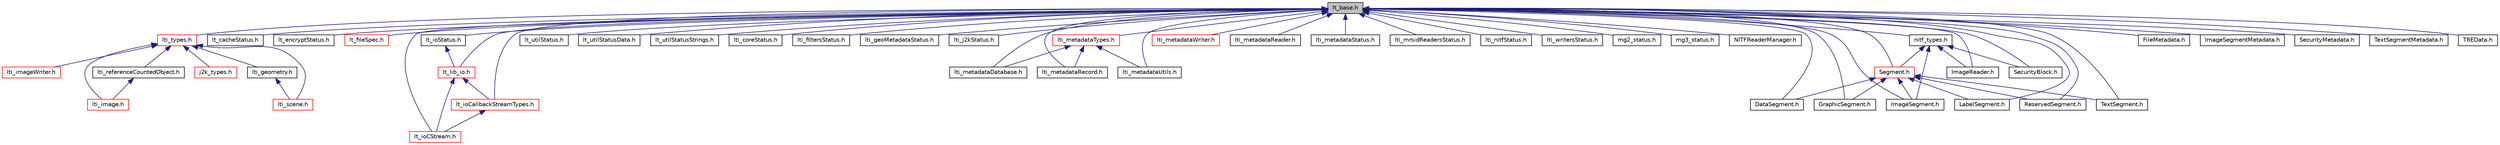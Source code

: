 digraph "lt_base.h"
{
  bgcolor="transparent";
  edge [fontname="Helvetica",fontsize="10",labelfontname="Helvetica",labelfontsize="10"];
  node [fontname="Helvetica",fontsize="10",shape=record];
  Node1 [label="lt_base.h",height=0.2,width=0.4,color="black", fillcolor="grey75", style="filled" fontcolor="black"];
  Node1 -> Node2 [dir="back",color="midnightblue",fontsize="10",style="solid",fontname="Helvetica"];
  Node2 [label="lti_types.h",height=0.2,width=0.4,color="red",URL="$a00209.html",tooltip="This file contains a number of enums, typedefs, etc, that are used throughout the MrSID SDK..."];
  Node2 -> Node3 [dir="back",color="midnightblue",fontsize="10",style="solid",fontname="Helvetica"];
  Node3 [label="lti_imageWriter.h",height=0.2,width=0.4,color="red",URL="$a00184.html"];
  Node2 -> Node4 [dir="back",color="midnightblue",fontsize="10",style="solid",fontname="Helvetica"];
  Node4 [label="lti_scene.h",height=0.2,width=0.4,color="red",URL="$a00205.html"];
  Node2 -> Node5 [dir="back",color="midnightblue",fontsize="10",style="solid",fontname="Helvetica"];
  Node5 [label="lti_geometry.h",height=0.2,width=0.4,color="black",URL="$a00177.html"];
  Node5 -> Node4 [dir="back",color="midnightblue",fontsize="10",style="solid",fontname="Helvetica"];
  Node2 -> Node6 [dir="back",color="midnightblue",fontsize="10",style="solid",fontname="Helvetica"];
  Node6 [label="j2k_types.h",height=0.2,width=0.4,color="red",URL="$a00136.html"];
  Node2 -> Node7 [dir="back",color="midnightblue",fontsize="10",style="solid",fontname="Helvetica"];
  Node7 [label="lti_image.h",height=0.2,width=0.4,color="red",URL="$a00178.html"];
  Node2 -> Node8 [dir="back",color="midnightblue",fontsize="10",style="solid",fontname="Helvetica"];
  Node8 [label="lti_referenceCountedObject.h",height=0.2,width=0.4,color="black",URL="$a00203.html"];
  Node8 -> Node7 [dir="back",color="midnightblue",fontsize="10",style="solid",fontname="Helvetica"];
  Node1 -> Node9 [dir="back",color="midnightblue",fontsize="10",style="solid",fontname="Helvetica"];
  Node9 [label="lt_cacheStatus.h",height=0.2,width=0.4,color="black",URL="$a00141.html"];
  Node1 -> Node10 [dir="back",color="midnightblue",fontsize="10",style="solid",fontname="Helvetica"];
  Node10 [label="lt_encryptStatus.h",height=0.2,width=0.4,color="black",URL="$a00143.html"];
  Node1 -> Node11 [dir="back",color="midnightblue",fontsize="10",style="solid",fontname="Helvetica"];
  Node11 [label="lt_fileSpec.h",height=0.2,width=0.4,color="red",URL="$a00144.html"];
  Node1 -> Node12 [dir="back",color="midnightblue",fontsize="10",style="solid",fontname="Helvetica"];
  Node12 [label="lt_lib_io.h",height=0.2,width=0.4,color="red",URL="$a00155.html",tooltip="Support for the IO classes. "];
  Node12 -> Node13 [dir="back",color="midnightblue",fontsize="10",style="solid",fontname="Helvetica"];
  Node13 [label="lt_ioCallbackStreamTypes.h",height=0.2,width=0.4,color="red",URL="$a00147.html"];
  Node13 -> Node14 [dir="back",color="midnightblue",fontsize="10",style="solid",fontname="Helvetica"];
  Node14 [label="lt_ioCStream.h",height=0.2,width=0.4,color="red",URL="$a00148.html"];
  Node12 -> Node14 [dir="back",color="midnightblue",fontsize="10",style="solid",fontname="Helvetica"];
  Node1 -> Node15 [dir="back",color="midnightblue",fontsize="10",style="solid",fontname="Helvetica"];
  Node15 [label="lt_ioStatus.h",height=0.2,width=0.4,color="black",URL="$a00152.html"];
  Node15 -> Node12 [dir="back",color="midnightblue",fontsize="10",style="solid",fontname="Helvetica"];
  Node1 -> Node13 [dir="back",color="midnightblue",fontsize="10",style="solid",fontname="Helvetica"];
  Node1 -> Node14 [dir="back",color="midnightblue",fontsize="10",style="solid",fontname="Helvetica"];
  Node1 -> Node16 [dir="back",color="midnightblue",fontsize="10",style="solid",fontname="Helvetica"];
  Node16 [label="lt_utilStatus.h",height=0.2,width=0.4,color="black",URL="$a00160.html"];
  Node1 -> Node17 [dir="back",color="midnightblue",fontsize="10",style="solid",fontname="Helvetica"];
  Node17 [label="lt_utilStatusData.h",height=0.2,width=0.4,color="black",URL="$a00161.html"];
  Node1 -> Node18 [dir="back",color="midnightblue",fontsize="10",style="solid",fontname="Helvetica"];
  Node18 [label="lt_utilStatusStrings.h",height=0.2,width=0.4,color="black",URL="$a00162.html",tooltip="Status code / error string support. "];
  Node1 -> Node19 [dir="back",color="midnightblue",fontsize="10",style="solid",fontname="Helvetica"];
  Node19 [label="lti_coreStatus.h",height=0.2,width=0.4,color="black",URL="$a00167.html"];
  Node1 -> Node20 [dir="back",color="midnightblue",fontsize="10",style="solid",fontname="Helvetica"];
  Node20 [label="lti_filtersStatus.h",height=0.2,width=0.4,color="black",URL="$a00172.html"];
  Node1 -> Node21 [dir="back",color="midnightblue",fontsize="10",style="solid",fontname="Helvetica"];
  Node21 [label="lti_geoMetadataStatus.h",height=0.2,width=0.4,color="black",URL="$a00176.html"];
  Node1 -> Node22 [dir="back",color="midnightblue",fontsize="10",style="solid",fontname="Helvetica"];
  Node22 [label="lti_j2kStatus.h",height=0.2,width=0.4,color="black",URL="$a00185.html"];
  Node1 -> Node23 [dir="back",color="midnightblue",fontsize="10",style="solid",fontname="Helvetica"];
  Node23 [label="lti_metadataDatabase.h",height=0.2,width=0.4,color="black",URL="$a00186.html"];
  Node1 -> Node24 [dir="back",color="midnightblue",fontsize="10",style="solid",fontname="Helvetica"];
  Node24 [label="lti_metadataTypes.h",height=0.2,width=0.4,color="red",URL="$a00191.html"];
  Node24 -> Node23 [dir="back",color="midnightblue",fontsize="10",style="solid",fontname="Helvetica"];
  Node24 -> Node25 [dir="back",color="midnightblue",fontsize="10",style="solid",fontname="Helvetica"];
  Node25 [label="lti_metadataRecord.h",height=0.2,width=0.4,color="black",URL="$a00189.html"];
  Node24 -> Node26 [dir="back",color="midnightblue",fontsize="10",style="solid",fontname="Helvetica"];
  Node26 [label="lti_metadataUtils.h",height=0.2,width=0.4,color="black",URL="$a00192.html"];
  Node1 -> Node27 [dir="back",color="midnightblue",fontsize="10",style="solid",fontname="Helvetica"];
  Node27 [label="lti_metadataWriter.h",height=0.2,width=0.4,color="red",URL="$a00193.html"];
  Node1 -> Node28 [dir="back",color="midnightblue",fontsize="10",style="solid",fontname="Helvetica"];
  Node28 [label="lti_metadataReader.h",height=0.2,width=0.4,color="black",URL="$a00188.html"];
  Node1 -> Node25 [dir="back",color="midnightblue",fontsize="10",style="solid",fontname="Helvetica"];
  Node1 -> Node29 [dir="back",color="midnightblue",fontsize="10",style="solid",fontname="Helvetica"];
  Node29 [label="lti_metadataStatus.h",height=0.2,width=0.4,color="black",URL="$a00190.html"];
  Node1 -> Node26 [dir="back",color="midnightblue",fontsize="10",style="solid",fontname="Helvetica"];
  Node1 -> Node30 [dir="back",color="midnightblue",fontsize="10",style="solid",fontname="Helvetica"];
  Node30 [label="lti_mrsidReadersStatus.h",height=0.2,width=0.4,color="black",URL="$a00195.html"];
  Node1 -> Node31 [dir="back",color="midnightblue",fontsize="10",style="solid",fontname="Helvetica"];
  Node31 [label="lti_nitfStatus.h",height=0.2,width=0.4,color="black",URL="$a00198.html"];
  Node1 -> Node32 [dir="back",color="midnightblue",fontsize="10",style="solid",fontname="Helvetica"];
  Node32 [label="lti_writersStatus.h",height=0.2,width=0.4,color="black",URL="$a00214.html"];
  Node1 -> Node33 [dir="back",color="midnightblue",fontsize="10",style="solid",fontname="Helvetica"];
  Node33 [label="mg2_status.h",height=0.2,width=0.4,color="black",URL="$a00217.html"];
  Node1 -> Node34 [dir="back",color="midnightblue",fontsize="10",style="solid",fontname="Helvetica"];
  Node34 [label="mg3_status.h",height=0.2,width=0.4,color="black",URL="$a00218.html"];
  Node1 -> Node35 [dir="back",color="midnightblue",fontsize="10",style="solid",fontname="Helvetica"];
  Node35 [label="NITFReaderManager.h",height=0.2,width=0.4,color="black",URL="$a00224.html"];
  Node1 -> Node36 [dir="back",color="midnightblue",fontsize="10",style="solid",fontname="Helvetica"];
  Node36 [label="DataSegment.h",height=0.2,width=0.4,color="black",URL="$a00128.html"];
  Node1 -> Node37 [dir="back",color="midnightblue",fontsize="10",style="solid",fontname="Helvetica"];
  Node37 [label="Segment.h",height=0.2,width=0.4,color="red",URL="$a00229.html"];
  Node37 -> Node36 [dir="back",color="midnightblue",fontsize="10",style="solid",fontname="Helvetica"];
  Node37 -> Node38 [dir="back",color="midnightblue",fontsize="10",style="solid",fontname="Helvetica"];
  Node38 [label="GraphicSegment.h",height=0.2,width=0.4,color="black",URL="$a00132.html"];
  Node37 -> Node39 [dir="back",color="midnightblue",fontsize="10",style="solid",fontname="Helvetica"];
  Node39 [label="ImageSegment.h",height=0.2,width=0.4,color="black",URL="$a00134.html"];
  Node37 -> Node40 [dir="back",color="midnightblue",fontsize="10",style="solid",fontname="Helvetica"];
  Node40 [label="LabelSegment.h",height=0.2,width=0.4,color="black",URL="$a00139.html"];
  Node37 -> Node41 [dir="back",color="midnightblue",fontsize="10",style="solid",fontname="Helvetica"];
  Node41 [label="ReservedSegment.h",height=0.2,width=0.4,color="black",URL="$a00226.html"];
  Node37 -> Node42 [dir="back",color="midnightblue",fontsize="10",style="solid",fontname="Helvetica"];
  Node42 [label="TextSegment.h",height=0.2,width=0.4,color="black",URL="$a00230.html"];
  Node1 -> Node43 [dir="back",color="midnightblue",fontsize="10",style="solid",fontname="Helvetica"];
  Node43 [label="nitf_types.h",height=0.2,width=0.4,color="black",URL="$a00223.html",tooltip="This file contains a number of enums, typedefs, etc, that are used within the NITF support classes..."];
  Node43 -> Node37 [dir="back",color="midnightblue",fontsize="10",style="solid",fontname="Helvetica"];
  Node43 -> Node44 [dir="back",color="midnightblue",fontsize="10",style="solid",fontname="Helvetica"];
  Node44 [label="ImageReader.h",height=0.2,width=0.4,color="black",URL="$a00133.html"];
  Node43 -> Node39 [dir="back",color="midnightblue",fontsize="10",style="solid",fontname="Helvetica"];
  Node43 -> Node45 [dir="back",color="midnightblue",fontsize="10",style="solid",fontname="Helvetica"];
  Node45 [label="SecurityBlock.h",height=0.2,width=0.4,color="black",URL="$a00227.html"];
  Node1 -> Node46 [dir="back",color="midnightblue",fontsize="10",style="solid",fontname="Helvetica"];
  Node46 [label="FileMetadata.h",height=0.2,width=0.4,color="black",URL="$a00130.html"];
  Node1 -> Node38 [dir="back",color="midnightblue",fontsize="10",style="solid",fontname="Helvetica"];
  Node1 -> Node44 [dir="back",color="midnightblue",fontsize="10",style="solid",fontname="Helvetica"];
  Node1 -> Node39 [dir="back",color="midnightblue",fontsize="10",style="solid",fontname="Helvetica"];
  Node1 -> Node47 [dir="back",color="midnightblue",fontsize="10",style="solid",fontname="Helvetica"];
  Node47 [label="ImageSegmentMetadata.h",height=0.2,width=0.4,color="black",URL="$a00135.html"];
  Node1 -> Node40 [dir="back",color="midnightblue",fontsize="10",style="solid",fontname="Helvetica"];
  Node1 -> Node41 [dir="back",color="midnightblue",fontsize="10",style="solid",fontname="Helvetica"];
  Node1 -> Node45 [dir="back",color="midnightblue",fontsize="10",style="solid",fontname="Helvetica"];
  Node1 -> Node48 [dir="back",color="midnightblue",fontsize="10",style="solid",fontname="Helvetica"];
  Node48 [label="SecurityMetadata.h",height=0.2,width=0.4,color="black",URL="$a00228.html"];
  Node1 -> Node42 [dir="back",color="midnightblue",fontsize="10",style="solid",fontname="Helvetica"];
  Node1 -> Node49 [dir="back",color="midnightblue",fontsize="10",style="solid",fontname="Helvetica"];
  Node49 [label="TextSegmentMetadata.h",height=0.2,width=0.4,color="black",URL="$a00231.html"];
  Node1 -> Node50 [dir="back",color="midnightblue",fontsize="10",style="solid",fontname="Helvetica"];
  Node50 [label="TREData.h",height=0.2,width=0.4,color="black",URL="$a00233.html"];
}

